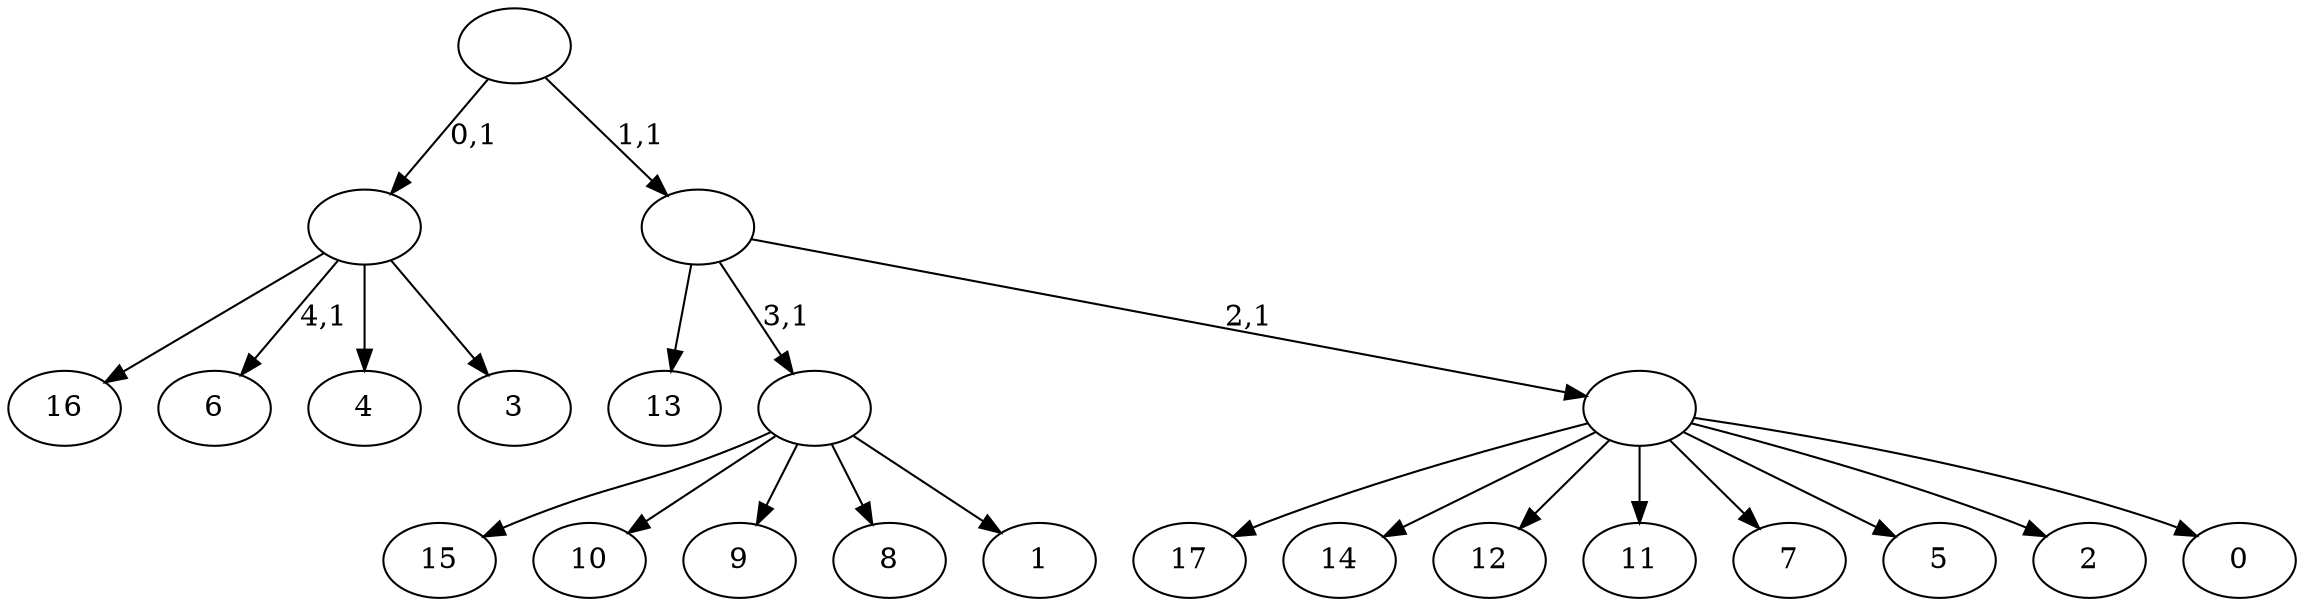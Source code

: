 digraph T {
	23 [label="17"]
	22 [label="16"]
	21 [label="15"]
	20 [label="14"]
	19 [label="13"]
	18 [label="12"]
	17 [label="11"]
	16 [label="10"]
	15 [label="9"]
	14 [label="8"]
	13 [label="7"]
	12 [label="6"]
	10 [label="5"]
	9 [label="4"]
	8 [label="3"]
	7 [label=""]
	6 [label="2"]
	5 [label="1"]
	4 [label=""]
	3 [label="0"]
	2 [label=""]
	1 [label=""]
	0 [label=""]
	7 -> 12 [label="4,1"]
	7 -> 22 [label=""]
	7 -> 9 [label=""]
	7 -> 8 [label=""]
	4 -> 21 [label=""]
	4 -> 16 [label=""]
	4 -> 15 [label=""]
	4 -> 14 [label=""]
	4 -> 5 [label=""]
	2 -> 23 [label=""]
	2 -> 20 [label=""]
	2 -> 18 [label=""]
	2 -> 17 [label=""]
	2 -> 13 [label=""]
	2 -> 10 [label=""]
	2 -> 6 [label=""]
	2 -> 3 [label=""]
	1 -> 19 [label=""]
	1 -> 4 [label="3,1"]
	1 -> 2 [label="2,1"]
	0 -> 7 [label="0,1"]
	0 -> 1 [label="1,1"]
}
